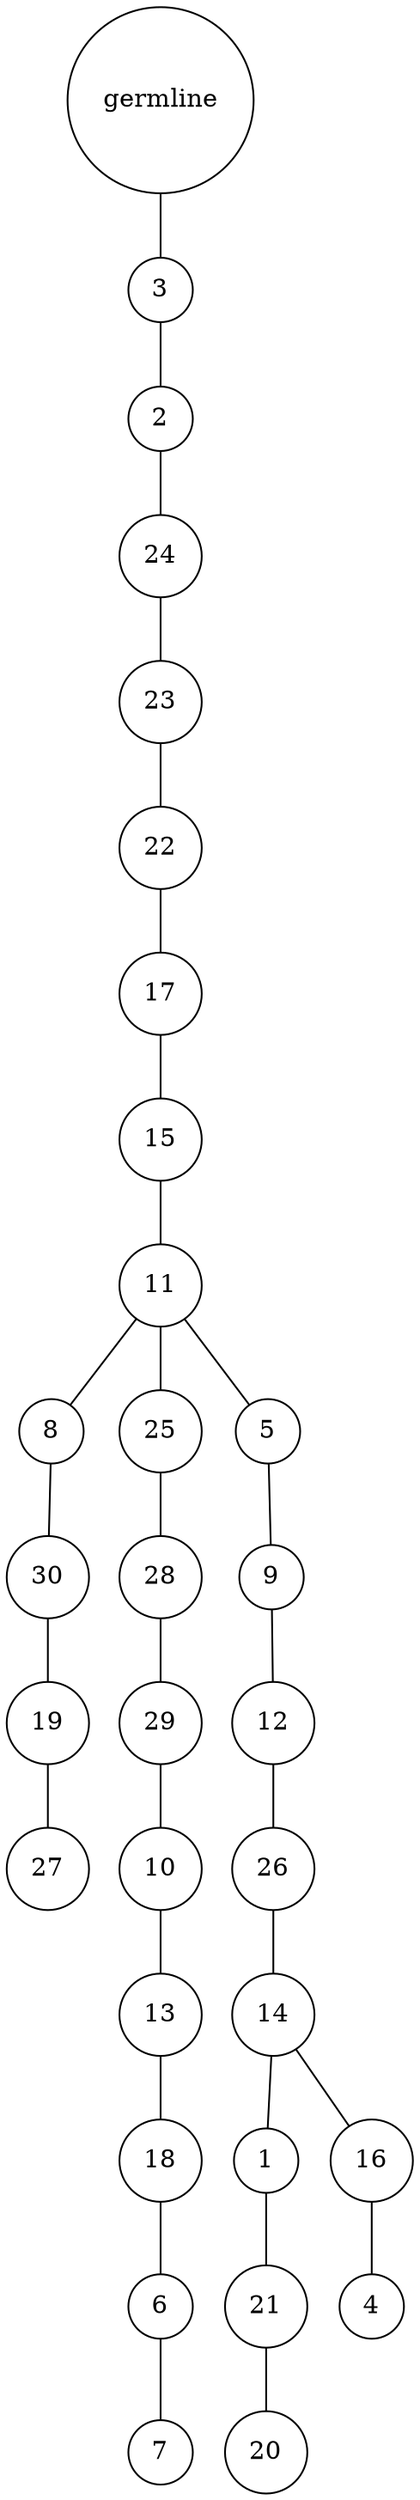 graph {
	rankdir=UD;
	splines=line;
	node [shape=circle]
	"0x7fc3733dd400" [label="germline"];
	"0x7fc3733dd430" [label="3"];
	"0x7fc3733dd400" -- "0x7fc3733dd430" ;
	"0x7fc3733dd460" [label="2"];
	"0x7fc3733dd430" -- "0x7fc3733dd460" ;
	"0x7fc3733dd490" [label="24"];
	"0x7fc3733dd460" -- "0x7fc3733dd490" ;
	"0x7fc3733dd4c0" [label="23"];
	"0x7fc3733dd490" -- "0x7fc3733dd4c0" ;
	"0x7fc3733dd4f0" [label="22"];
	"0x7fc3733dd4c0" -- "0x7fc3733dd4f0" ;
	"0x7fc3733dd520" [label="17"];
	"0x7fc3733dd4f0" -- "0x7fc3733dd520" ;
	"0x7fc3733dd550" [label="15"];
	"0x7fc3733dd520" -- "0x7fc3733dd550" ;
	"0x7fc3733dd580" [label="11"];
	"0x7fc3733dd550" -- "0x7fc3733dd580" ;
	"0x7fc3733dd5b0" [label="8"];
	"0x7fc3733dd580" -- "0x7fc3733dd5b0" ;
	"0x7fc3733dd5e0" [label="30"];
	"0x7fc3733dd5b0" -- "0x7fc3733dd5e0" ;
	"0x7fc3733dd610" [label="19"];
	"0x7fc3733dd5e0" -- "0x7fc3733dd610" ;
	"0x7fc3733dd640" [label="27"];
	"0x7fc3733dd610" -- "0x7fc3733dd640" ;
	"0x7fc3733dd670" [label="25"];
	"0x7fc3733dd580" -- "0x7fc3733dd670" ;
	"0x7fc3733dd6a0" [label="28"];
	"0x7fc3733dd670" -- "0x7fc3733dd6a0" ;
	"0x7fc3733dd6d0" [label="29"];
	"0x7fc3733dd6a0" -- "0x7fc3733dd6d0" ;
	"0x7fc3733dd700" [label="10"];
	"0x7fc3733dd6d0" -- "0x7fc3733dd700" ;
	"0x7fc3733dd730" [label="13"];
	"0x7fc3733dd700" -- "0x7fc3733dd730" ;
	"0x7fc3733dd760" [label="18"];
	"0x7fc3733dd730" -- "0x7fc3733dd760" ;
	"0x7fc3733dd790" [label="6"];
	"0x7fc3733dd760" -- "0x7fc3733dd790" ;
	"0x7fc3733dd7c0" [label="7"];
	"0x7fc3733dd790" -- "0x7fc3733dd7c0" ;
	"0x7fc3733dd7f0" [label="5"];
	"0x7fc3733dd580" -- "0x7fc3733dd7f0" ;
	"0x7fc3733dd820" [label="9"];
	"0x7fc3733dd7f0" -- "0x7fc3733dd820" ;
	"0x7fc3733dd850" [label="12"];
	"0x7fc3733dd820" -- "0x7fc3733dd850" ;
	"0x7fc3733dd880" [label="26"];
	"0x7fc3733dd850" -- "0x7fc3733dd880" ;
	"0x7fc3733dd8b0" [label="14"];
	"0x7fc3733dd880" -- "0x7fc3733dd8b0" ;
	"0x7fc3733dd8e0" [label="1"];
	"0x7fc3733dd8b0" -- "0x7fc3733dd8e0" ;
	"0x7fc3733dd910" [label="21"];
	"0x7fc3733dd8e0" -- "0x7fc3733dd910" ;
	"0x7fc3733dd940" [label="20"];
	"0x7fc3733dd910" -- "0x7fc3733dd940" ;
	"0x7fc3733dd970" [label="16"];
	"0x7fc3733dd8b0" -- "0x7fc3733dd970" ;
	"0x7fc3733dd9a0" [label="4"];
	"0x7fc3733dd970" -- "0x7fc3733dd9a0" ;
}
